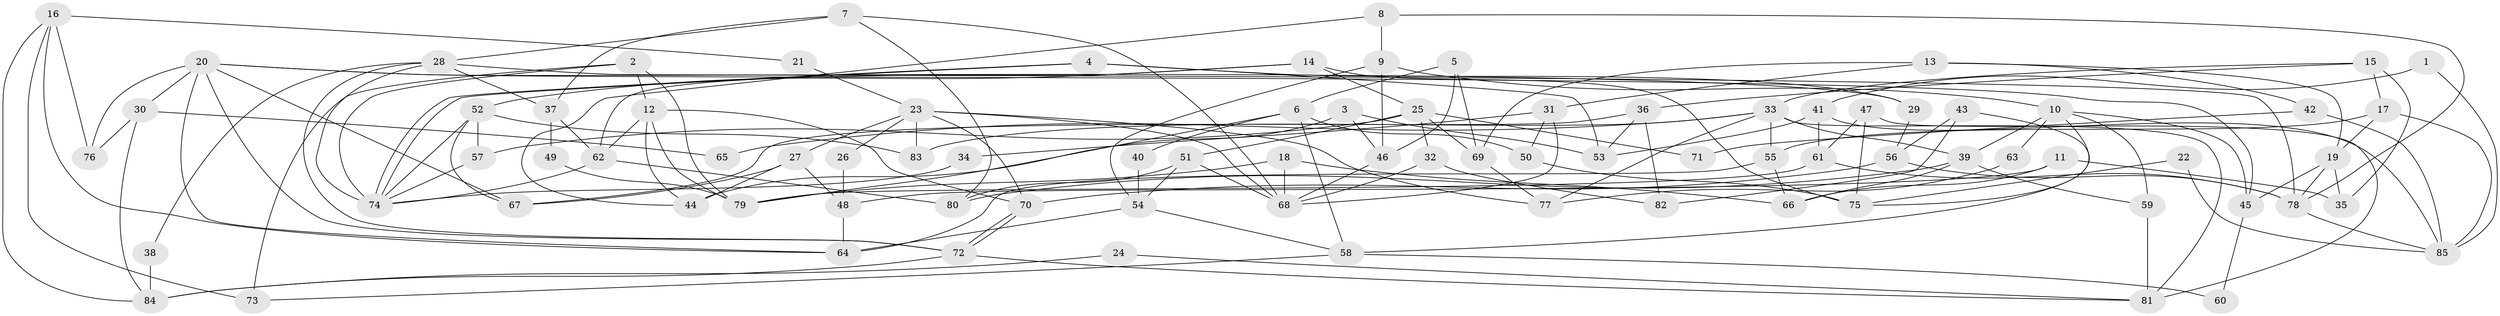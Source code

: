 // coarse degree distribution, {5: 0.21568627450980393, 3: 0.11764705882352941, 6: 0.13725490196078433, 2: 0.19607843137254902, 4: 0.19607843137254902, 7: 0.058823529411764705, 8: 0.0196078431372549, 10: 0.0196078431372549, 9: 0.0392156862745098}
// Generated by graph-tools (version 1.1) at 2025/55/03/04/25 21:55:15]
// undirected, 85 vertices, 170 edges
graph export_dot {
graph [start="1"]
  node [color=gray90,style=filled];
  1;
  2;
  3;
  4;
  5;
  6;
  7;
  8;
  9;
  10;
  11;
  12;
  13;
  14;
  15;
  16;
  17;
  18;
  19;
  20;
  21;
  22;
  23;
  24;
  25;
  26;
  27;
  28;
  29;
  30;
  31;
  32;
  33;
  34;
  35;
  36;
  37;
  38;
  39;
  40;
  41;
  42;
  43;
  44;
  45;
  46;
  47;
  48;
  49;
  50;
  51;
  52;
  53;
  54;
  55;
  56;
  57;
  58;
  59;
  60;
  61;
  62;
  63;
  64;
  65;
  66;
  67;
  68;
  69;
  70;
  71;
  72;
  73;
  74;
  75;
  76;
  77;
  78;
  79;
  80;
  81;
  82;
  83;
  84;
  85;
  1 -- 85;
  1 -- 41;
  2 -- 74;
  2 -- 12;
  2 -- 73;
  2 -- 79;
  3 -- 53;
  3 -- 46;
  3 -- 44;
  4 -- 29;
  4 -- 74;
  4 -- 74;
  4 -- 53;
  5 -- 46;
  5 -- 69;
  5 -- 6;
  6 -- 79;
  6 -- 40;
  6 -- 50;
  6 -- 58;
  7 -- 80;
  7 -- 68;
  7 -- 28;
  7 -- 37;
  8 -- 44;
  8 -- 78;
  8 -- 9;
  9 -- 54;
  9 -- 10;
  9 -- 46;
  10 -- 39;
  10 -- 45;
  10 -- 59;
  10 -- 63;
  10 -- 75;
  11 -- 66;
  11 -- 48;
  11 -- 35;
  12 -- 62;
  12 -- 79;
  12 -- 44;
  12 -- 70;
  13 -- 31;
  13 -- 19;
  13 -- 42;
  13 -- 69;
  14 -- 62;
  14 -- 25;
  14 -- 52;
  14 -- 75;
  15 -- 35;
  15 -- 33;
  15 -- 17;
  15 -- 36;
  16 -- 64;
  16 -- 73;
  16 -- 21;
  16 -- 76;
  16 -- 84;
  17 -- 19;
  17 -- 55;
  17 -- 85;
  18 -- 79;
  18 -- 66;
  18 -- 68;
  19 -- 45;
  19 -- 78;
  19 -- 35;
  20 -- 76;
  20 -- 72;
  20 -- 29;
  20 -- 30;
  20 -- 45;
  20 -- 64;
  20 -- 67;
  21 -- 23;
  22 -- 75;
  22 -- 85;
  23 -- 27;
  23 -- 70;
  23 -- 26;
  23 -- 68;
  23 -- 77;
  23 -- 83;
  24 -- 84;
  24 -- 81;
  25 -- 57;
  25 -- 32;
  25 -- 51;
  25 -- 69;
  25 -- 71;
  26 -- 48;
  27 -- 67;
  27 -- 44;
  27 -- 48;
  28 -- 74;
  28 -- 37;
  28 -- 38;
  28 -- 72;
  28 -- 78;
  29 -- 56;
  30 -- 84;
  30 -- 65;
  30 -- 76;
  31 -- 50;
  31 -- 68;
  31 -- 34;
  32 -- 82;
  32 -- 68;
  33 -- 77;
  33 -- 83;
  33 -- 39;
  33 -- 55;
  33 -- 65;
  33 -- 81;
  34 -- 74;
  36 -- 67;
  36 -- 53;
  36 -- 82;
  37 -- 49;
  37 -- 62;
  38 -- 84;
  39 -- 59;
  39 -- 66;
  39 -- 80;
  40 -- 54;
  41 -- 53;
  41 -- 61;
  41 -- 85;
  42 -- 85;
  42 -- 71;
  43 -- 58;
  43 -- 56;
  43 -- 82;
  45 -- 60;
  46 -- 68;
  47 -- 81;
  47 -- 75;
  47 -- 61;
  48 -- 64;
  49 -- 79;
  50 -- 75;
  51 -- 68;
  51 -- 54;
  51 -- 80;
  52 -- 74;
  52 -- 57;
  52 -- 67;
  52 -- 83;
  54 -- 64;
  54 -- 58;
  55 -- 64;
  55 -- 66;
  56 -- 70;
  56 -- 78;
  57 -- 74;
  58 -- 60;
  58 -- 73;
  59 -- 81;
  61 -- 78;
  61 -- 79;
  62 -- 80;
  62 -- 74;
  63 -- 77;
  69 -- 77;
  70 -- 72;
  70 -- 72;
  72 -- 81;
  72 -- 84;
  78 -- 85;
}
